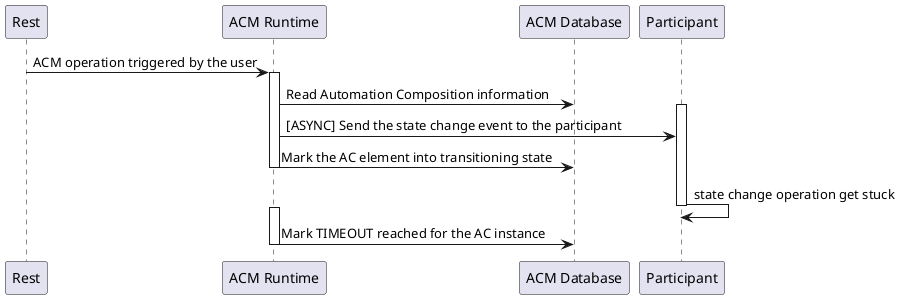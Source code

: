 @startuml

  Rest -> "ACM Runtime": ACM operation triggered by the user
  activate "ACM Runtime"
  "ACM Runtime" -> "ACM Database": Read Automation Composition information
  activate Participant
  "ACM Runtime" -> Participant : [ASYNC] Send the state change event to the participant
  "ACM Runtime" -> "ACM Database": Mark the AC element into transitioning state
  deactivate  "ACM Runtime"
  Participant -> Participant: state change operation get stuck
  deactivate Participant

  activate "ACM Runtime"
  "ACM Runtime" -> "ACM Database": Mark TIMEOUT reached for the AC instance
  deactivate  "ACM Runtime"

@enduml
